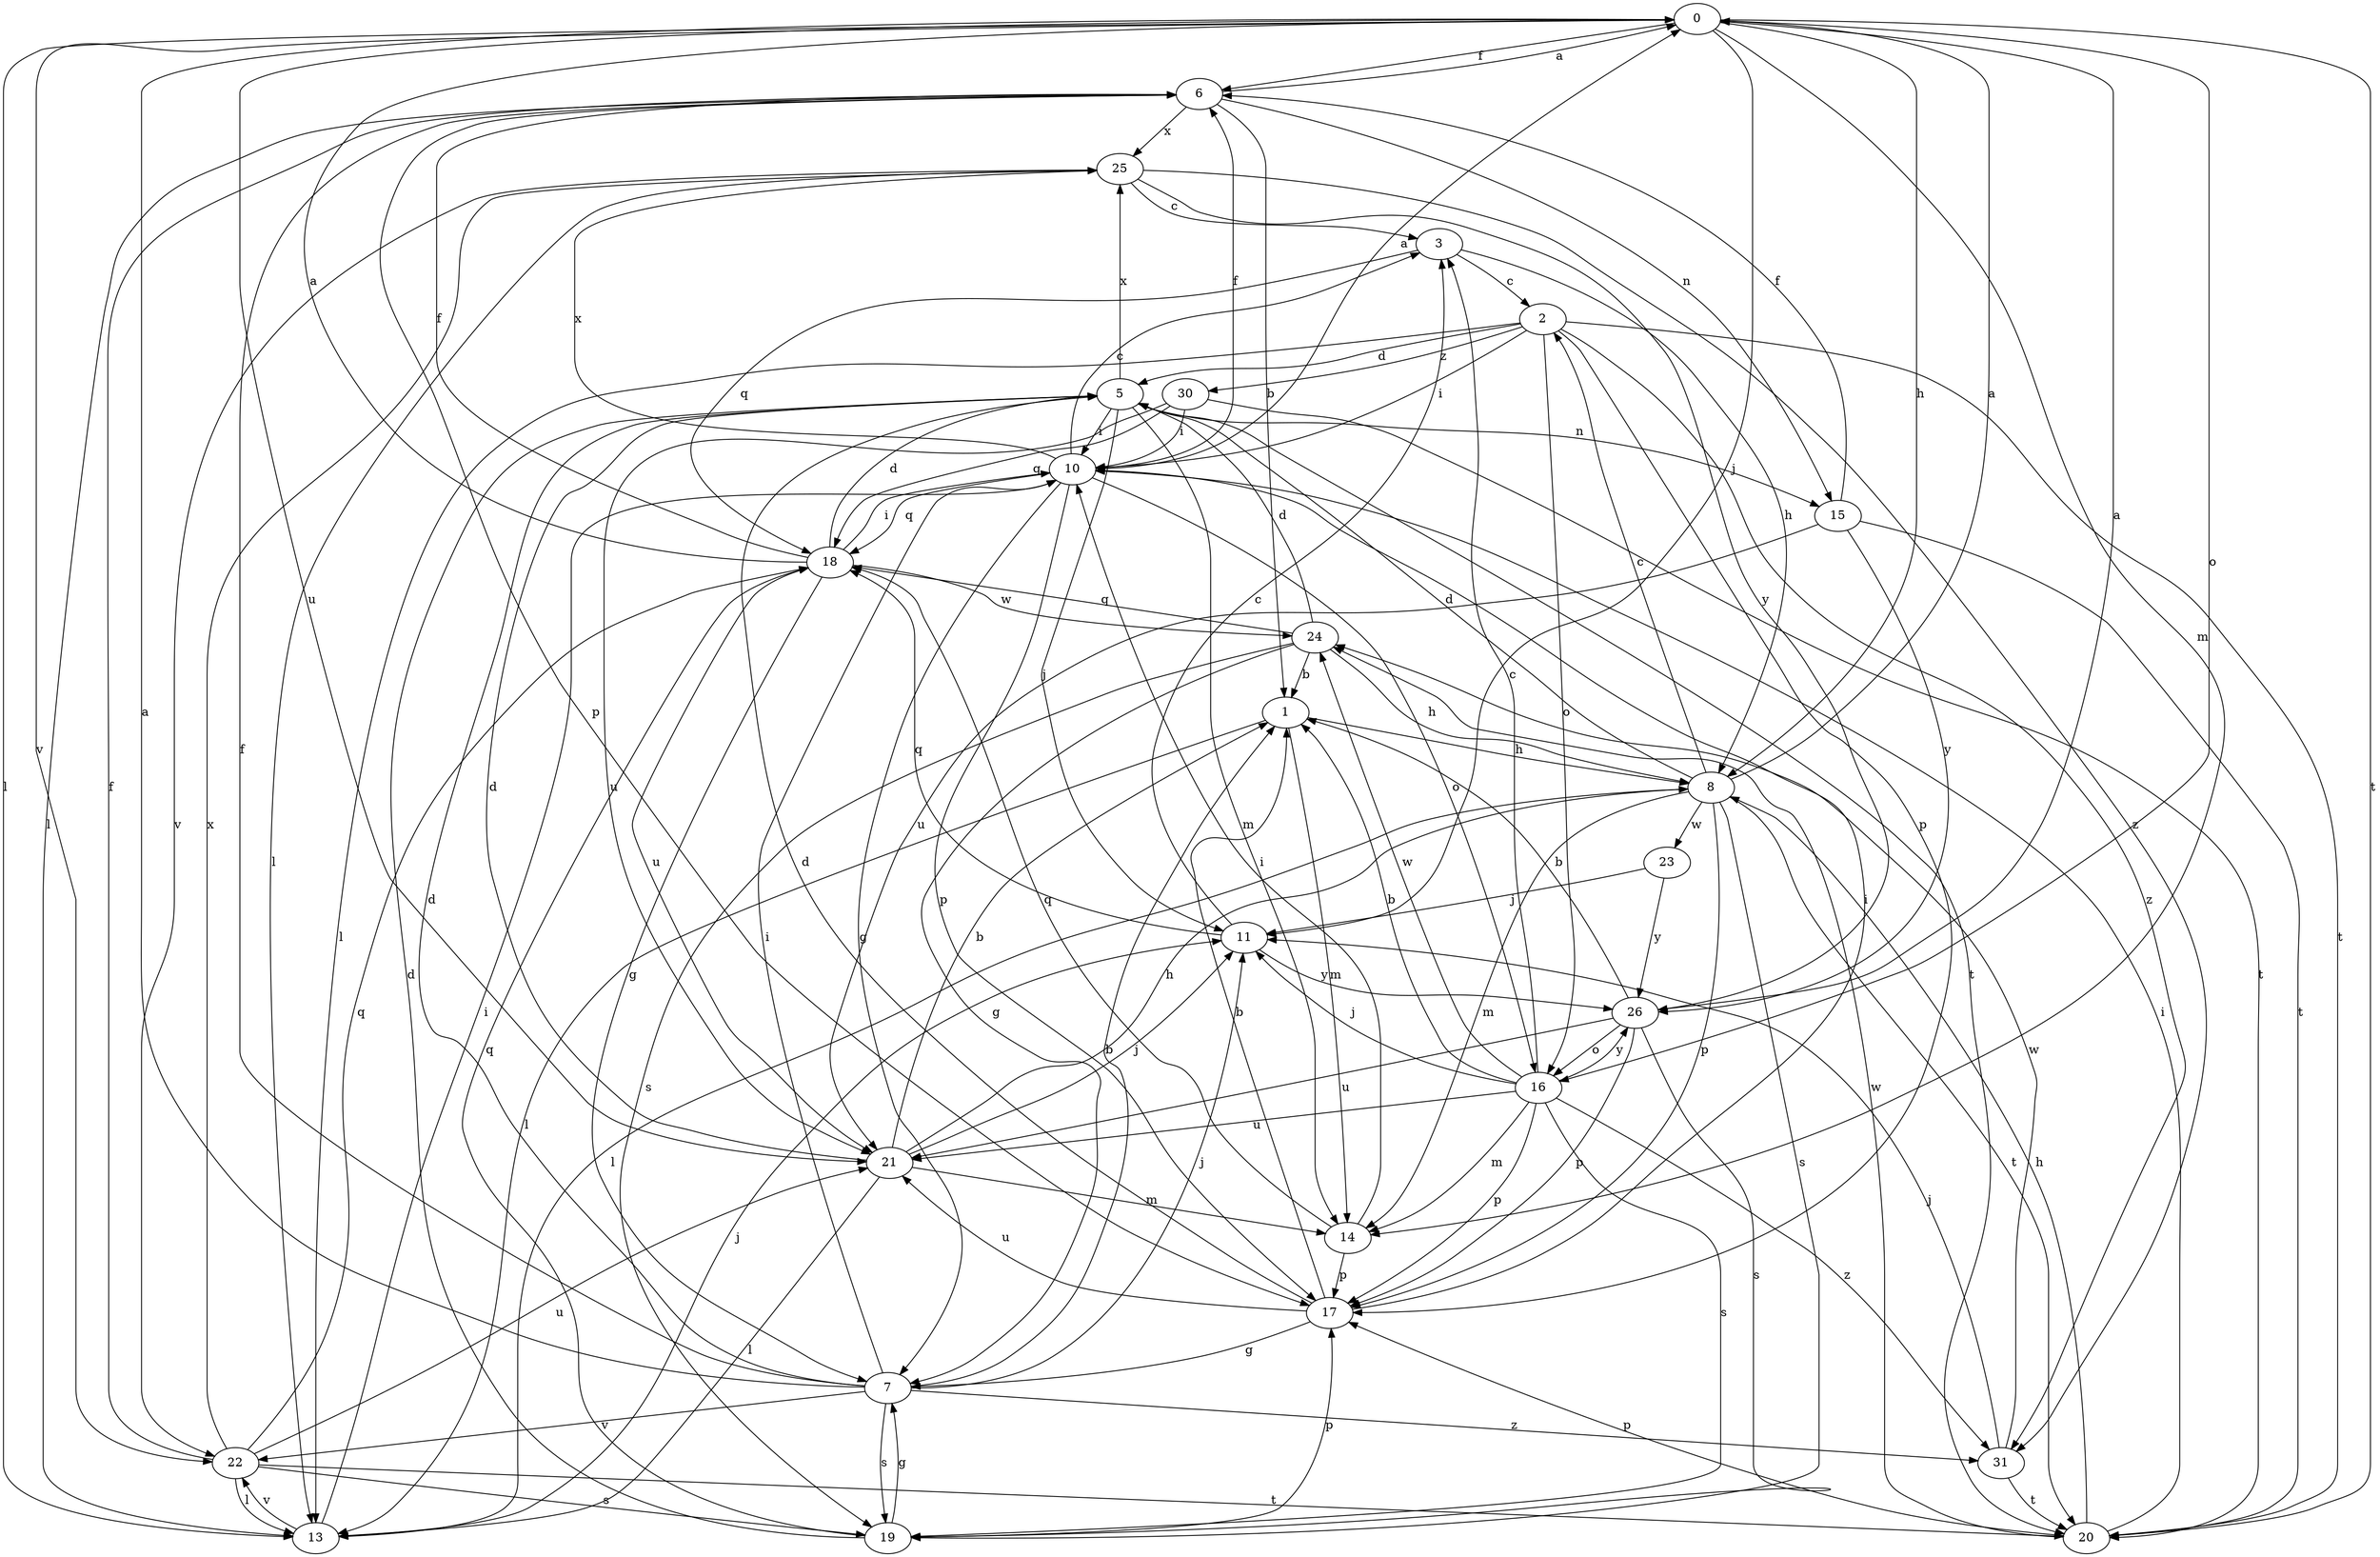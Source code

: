 strict digraph  {
0;
1;
2;
3;
5;
6;
7;
8;
10;
11;
13;
14;
15;
16;
17;
18;
19;
20;
21;
22;
23;
24;
25;
26;
30;
31;
0 -> 6  [label=f];
0 -> 8  [label=h];
0 -> 11  [label=j];
0 -> 13  [label=l];
0 -> 14  [label=m];
0 -> 16  [label=o];
0 -> 20  [label=t];
0 -> 21  [label=u];
0 -> 22  [label=v];
1 -> 8  [label=h];
1 -> 13  [label=l];
1 -> 14  [label=m];
2 -> 5  [label=d];
2 -> 10  [label=i];
2 -> 13  [label=l];
2 -> 16  [label=o];
2 -> 17  [label=p];
2 -> 20  [label=t];
2 -> 30  [label=z];
2 -> 31  [label=z];
3 -> 2  [label=c];
3 -> 8  [label=h];
3 -> 18  [label=q];
5 -> 10  [label=i];
5 -> 11  [label=j];
5 -> 14  [label=m];
5 -> 15  [label=n];
5 -> 20  [label=t];
5 -> 25  [label=x];
6 -> 0  [label=a];
6 -> 1  [label=b];
6 -> 13  [label=l];
6 -> 15  [label=n];
6 -> 17  [label=p];
6 -> 25  [label=x];
7 -> 0  [label=a];
7 -> 1  [label=b];
7 -> 5  [label=d];
7 -> 6  [label=f];
7 -> 10  [label=i];
7 -> 11  [label=j];
7 -> 19  [label=s];
7 -> 22  [label=v];
7 -> 31  [label=z];
8 -> 0  [label=a];
8 -> 2  [label=c];
8 -> 5  [label=d];
8 -> 13  [label=l];
8 -> 14  [label=m];
8 -> 17  [label=p];
8 -> 19  [label=s];
8 -> 20  [label=t];
8 -> 23  [label=w];
10 -> 0  [label=a];
10 -> 3  [label=c];
10 -> 6  [label=f];
10 -> 7  [label=g];
10 -> 16  [label=o];
10 -> 17  [label=p];
10 -> 18  [label=q];
10 -> 25  [label=x];
11 -> 3  [label=c];
11 -> 18  [label=q];
11 -> 26  [label=y];
13 -> 10  [label=i];
13 -> 11  [label=j];
13 -> 22  [label=v];
14 -> 10  [label=i];
14 -> 17  [label=p];
14 -> 18  [label=q];
15 -> 6  [label=f];
15 -> 20  [label=t];
15 -> 21  [label=u];
15 -> 26  [label=y];
16 -> 1  [label=b];
16 -> 3  [label=c];
16 -> 11  [label=j];
16 -> 14  [label=m];
16 -> 17  [label=p];
16 -> 19  [label=s];
16 -> 21  [label=u];
16 -> 24  [label=w];
16 -> 26  [label=y];
16 -> 31  [label=z];
17 -> 1  [label=b];
17 -> 5  [label=d];
17 -> 7  [label=g];
17 -> 10  [label=i];
17 -> 21  [label=u];
18 -> 0  [label=a];
18 -> 5  [label=d];
18 -> 6  [label=f];
18 -> 7  [label=g];
18 -> 10  [label=i];
18 -> 21  [label=u];
18 -> 24  [label=w];
19 -> 5  [label=d];
19 -> 7  [label=g];
19 -> 17  [label=p];
19 -> 18  [label=q];
20 -> 8  [label=h];
20 -> 10  [label=i];
20 -> 17  [label=p];
20 -> 24  [label=w];
21 -> 1  [label=b];
21 -> 5  [label=d];
21 -> 8  [label=h];
21 -> 11  [label=j];
21 -> 13  [label=l];
21 -> 14  [label=m];
22 -> 6  [label=f];
22 -> 13  [label=l];
22 -> 18  [label=q];
22 -> 19  [label=s];
22 -> 20  [label=t];
22 -> 21  [label=u];
22 -> 25  [label=x];
23 -> 11  [label=j];
23 -> 26  [label=y];
24 -> 1  [label=b];
24 -> 5  [label=d];
24 -> 7  [label=g];
24 -> 8  [label=h];
24 -> 18  [label=q];
24 -> 19  [label=s];
25 -> 3  [label=c];
25 -> 13  [label=l];
25 -> 22  [label=v];
25 -> 26  [label=y];
25 -> 31  [label=z];
26 -> 0  [label=a];
26 -> 1  [label=b];
26 -> 16  [label=o];
26 -> 17  [label=p];
26 -> 19  [label=s];
26 -> 21  [label=u];
30 -> 10  [label=i];
30 -> 18  [label=q];
30 -> 20  [label=t];
30 -> 21  [label=u];
31 -> 11  [label=j];
31 -> 20  [label=t];
31 -> 24  [label=w];
}
